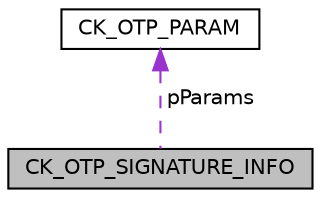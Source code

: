 digraph "CK_OTP_SIGNATURE_INFO"
{
  edge [fontname="Helvetica",fontsize="10",labelfontname="Helvetica",labelfontsize="10"];
  node [fontname="Helvetica",fontsize="10",shape=record];
  Node1 [label="CK_OTP_SIGNATURE_INFO",height=0.2,width=0.4,color="black", fillcolor="grey75", style="filled", fontcolor="black"];
  Node2 -> Node1 [dir="back",color="darkorchid3",fontsize="10",style="dashed",label=" pParams" ,fontname="Helvetica"];
  Node2 [label="CK_OTP_PARAM",height=0.2,width=0.4,color="black", fillcolor="white", style="filled",URL="$struct_c_k___o_t_p___p_a_r_a_m.html"];
}
